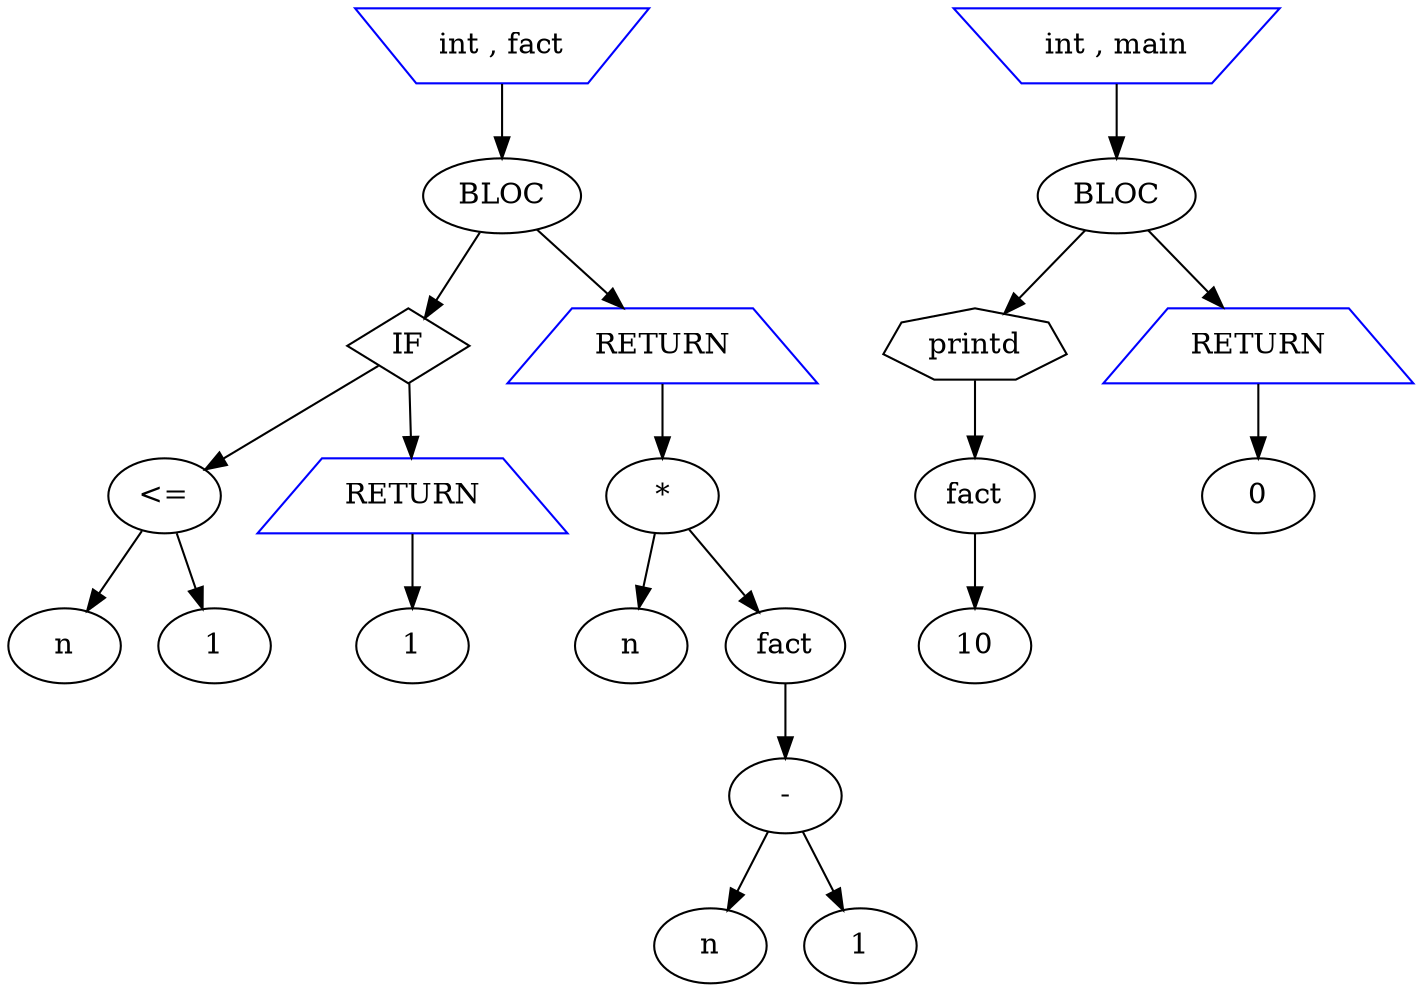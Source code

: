 digraph mon_programme {
node1[shape=ellipse label="n" style=solid color=black]
node3[shape=ellipse label="1" style=solid color=black]
node4[shape=ellipse label="<=" style=solid color=black]
node5[shape=ellipse label="1" style=solid color=black]
node6[shape=trapezium label="RETURN" style=solid color=blue]
node7[shape=diamond label="IF" style=solid color=black]
node8[shape=ellipse label="n" style=solid color=black]
node10[shape=ellipse label="n" style=solid color=black]
node12[shape=ellipse label="1" style=solid color=black]
node13[shape=ellipse label="-" style=solid color=black]
node14[shape=ellipse label="fact" style=solid color=black]
node15[shape=ellipse label="*" style=solid color=black]
node16[shape=trapezium label="RETURN" style=solid color=blue]
node17[shape=ellipse label="BLOC" style=solid color=black]
node18[shape=invtrapezium label="int , fact" style=solid color=blue]
node19[shape=ellipse label="10" style=solid color=black]
node20[shape=ellipse label="fact" style=solid color=black]
node21[shape=septagon label="printd" style=solid color=black]
node22[shape=ellipse label="0" style=solid color=black]
node23[shape=trapezium label="RETURN" style=solid color=blue]
node24[shape=ellipse label="BLOC" style=solid color=black]
node25[shape=invtrapezium label="int , main" style=solid color=blue]
node25->node24
node24->node23
node23->node22
node24->node21
node21->node20
node20->node19
node18->node17
node17->node16
node16->node15
node15->node14
node14->node13
node13->node12
node13->node10
node15->node8
node17->node7
node7->node6
node6->node5
node7->node4
node4->node3
node4->node1

}
